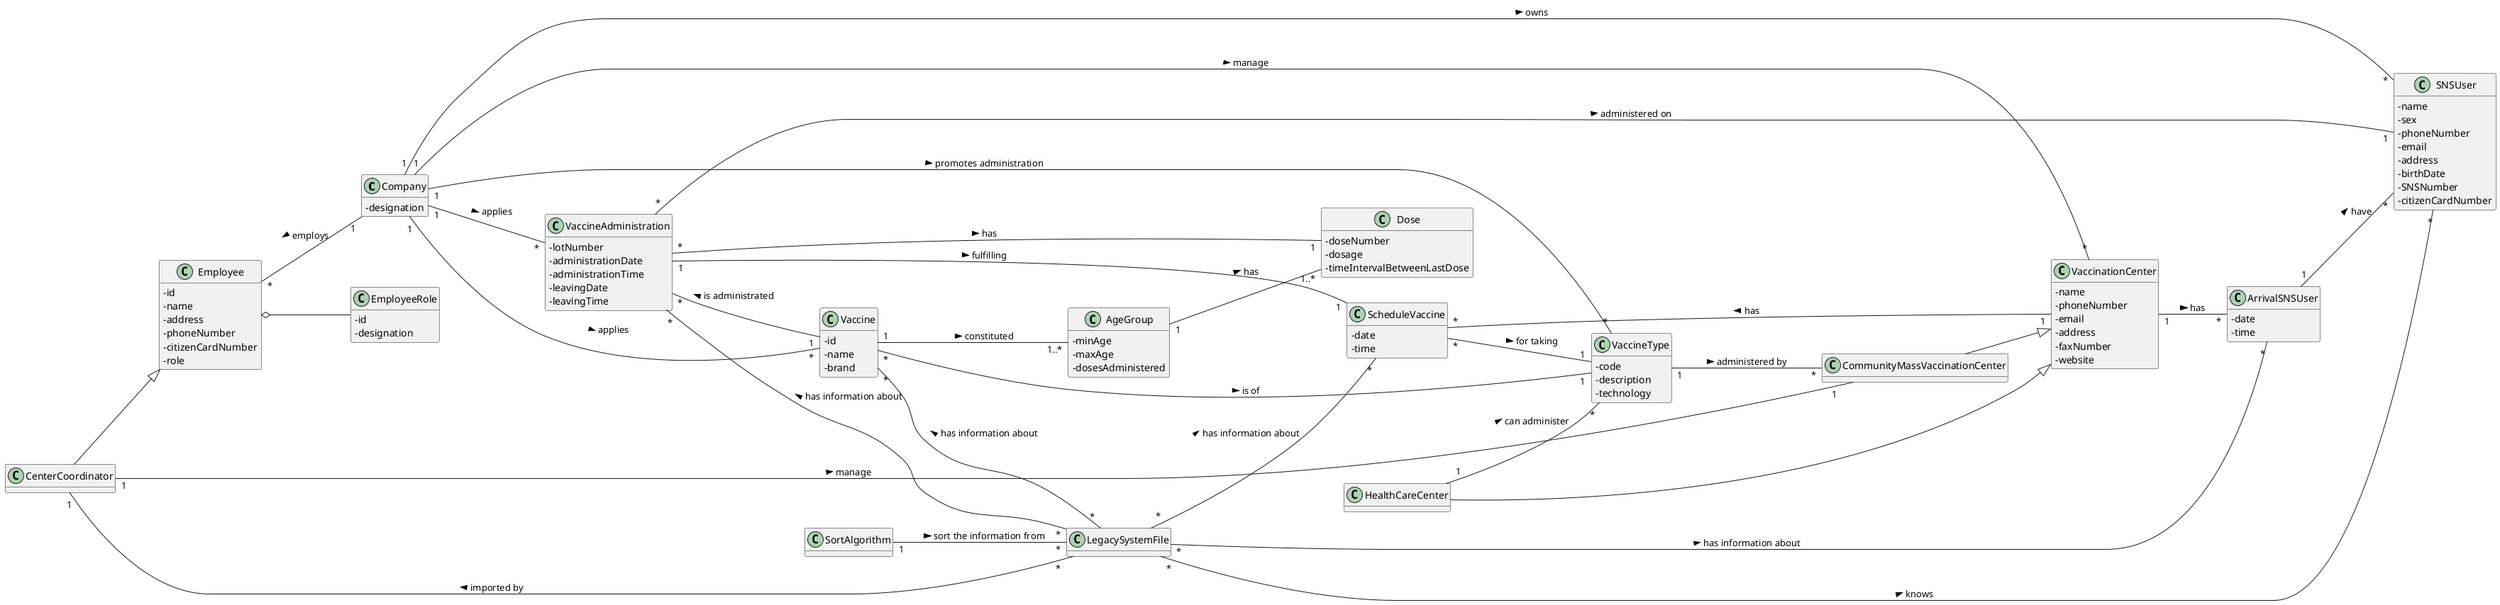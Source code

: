 @startuml
hide methods
left to right direction
skinparam classAttributeIconSize 0

class Company {
    -designation
}

class CenterCoordinator {
}

class Employee {
    -id
    -name
    -address
    -phoneNumber
    -citizenCardNumber
    -role
}

class EmployeeRole {
    -id
    -designation
}

class SNSUser {
    -name
    -sex
    -phoneNumber
    -email
    -address
    -birthDate
    -SNSNumber
    -citizenCardNumber
}

class VaccinationCenter {
    -name
    -phoneNumber
    -email
    -address
    -faxNumber
    -website
}

class CommunityMassVaccinationCenter {
}

class HealthCareCenter {
}

class ScheduleVaccine {
    -date
    -time
}

class ArrivalSNSUser {
    -date
    -time
}

class VaccineAdministration {
    -lotNumber
    -administrationDate
    -administrationTime
    -leavingDate
    -leavingTime
}

class VaccineType {
    -code
    -description
    -technology
}

class Vaccine {
    -id
    -name
    -brand
}

class Dose {
    -doseNumber
    -dosage
    -timeIntervalBetweenLastDose
}

class AgeGroup {
    -minAge
    -maxAge
    -dosesAdministered
}

class LegacySystemFile {
}

class SortAlgorithm {
}

'----- Generalization -----

CommunityMassVaccinationCenter --|> VaccinationCenter
HealthCareCenter --|> VaccinationCenter
CenterCoordinator --|> Employee

'--------------------------

'-------- Relations --------

AgeGroup "1" -- "1..*" Dose : has >
ArrivalSNSUser "1" -- "*" SNSUser : have >

CenterCoordinator "1" -- "1" CommunityMassVaccinationCenter : manage >
CenterCoordinator "1" -- "*" LegacySystemFile : imported by <

Company "1" -- "*" SNSUser : owns >
Company "1" -- "*" VaccinationCenter : manage >
Company "1" -- "*" Vaccine : applies >
Company "1" -- "*" VaccineAdministration : applies >

Employee "*" -- "1" Company : employs <

HealthCareCenter "1" -- "*" VaccineType : can administer >

LegacySystemFile "*" -- "*" ScheduleVaccine : has information about >
LegacySystemFile "*" -- "*" ArrivalSNSUser : has information about >
LegacySystemFile "*" -- "*" VaccineAdministration : has information about >
LegacySystemFile "*" -- "*" SNSUser : knows >

ScheduleVaccine "*" -- "1" VaccinationCenter : has <
ScheduleVaccine "*" -- "1" VaccineType : for taking >

SortAlgorithm "1" -- "*" LegacySystemFile : sort the information from >

Vaccine "1" -- "1..*" AgeGroup : constituted >
Vaccine "*" -- "*" LegacySystemFile : has information about <
Vaccine "*" -- "1" VaccineType : is of >

VaccineAdministration "*" -- "1" SNSUser : administered on >
VaccineAdministration "*" -- "1" Vaccine : is administrated <
VaccineAdministration "*" -- "1" Dose : has >
VaccineAdministration "1" -- "1" ScheduleVaccine : fulfilling >

VaccineType "1" -- "*" CommunityMassVaccinationCenter : administered by >
VaccineType "*" -- "1" Company : promotes administration <
VaccinationCenter "1" -- "*" ArrivalSNSUser : has >

'--------------------------

'------- Aggregation ------

Employee o-- EmployeeRole

'--------------------------

@enduml